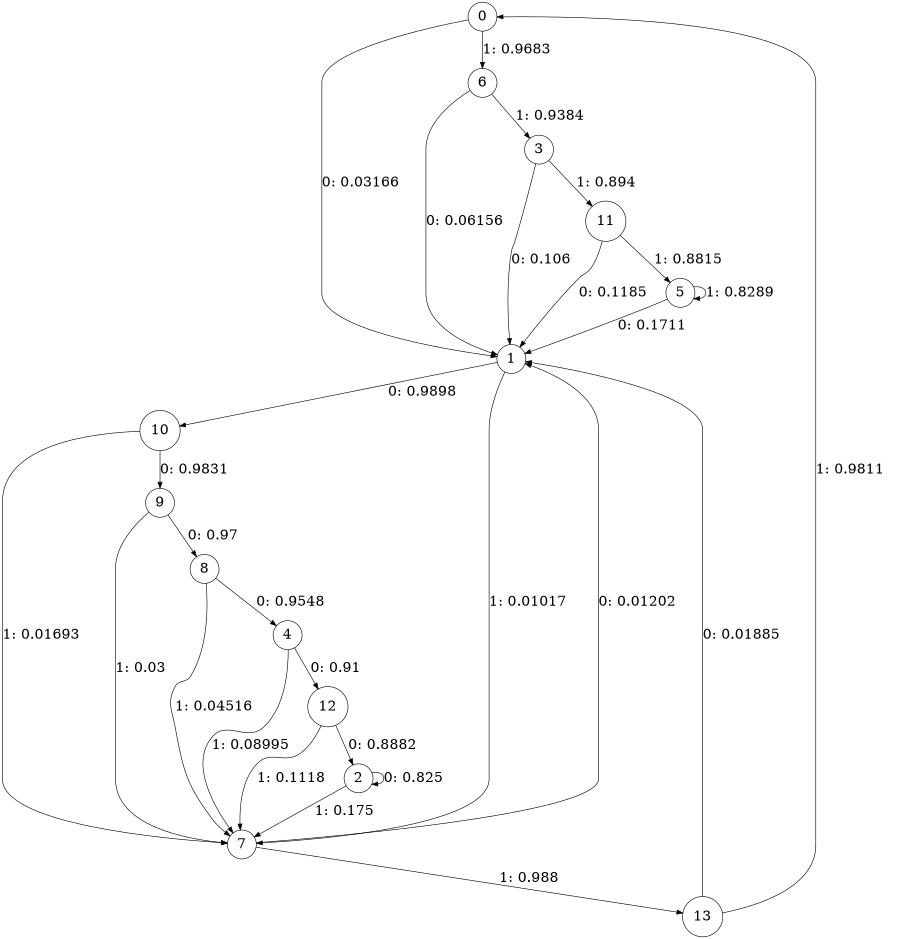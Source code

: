 digraph "ch2_face_grouped_diff_L9" {
size = "6,8.5";
ratio = "fill";
node [shape = circle];
node [fontsize = 24];
edge [fontsize = 24];
0 -> 1 [label = "0: 0.03166  "];
0 -> 6 [label = "1: 0.9683   "];
1 -> 10 [label = "0: 0.9898   "];
1 -> 7 [label = "1: 0.01017  "];
2 -> 2 [label = "0: 0.825    "];
2 -> 7 [label = "1: 0.175    "];
3 -> 1 [label = "0: 0.106    "];
3 -> 11 [label = "1: 0.894    "];
4 -> 12 [label = "0: 0.91     "];
4 -> 7 [label = "1: 0.08995  "];
5 -> 1 [label = "0: 0.1711   "];
5 -> 5 [label = "1: 0.8289   "];
6 -> 1 [label = "0: 0.06156  "];
6 -> 3 [label = "1: 0.9384   "];
7 -> 1 [label = "0: 0.01202  "];
7 -> 13 [label = "1: 0.988    "];
8 -> 4 [label = "0: 0.9548   "];
8 -> 7 [label = "1: 0.04516  "];
9 -> 8 [label = "0: 0.97     "];
9 -> 7 [label = "1: 0.03     "];
10 -> 9 [label = "0: 0.9831   "];
10 -> 7 [label = "1: 0.01693  "];
11 -> 1 [label = "0: 0.1185   "];
11 -> 5 [label = "1: 0.8815   "];
12 -> 2 [label = "0: 0.8882   "];
12 -> 7 [label = "1: 0.1118   "];
13 -> 1 [label = "0: 0.01885  "];
13 -> 0 [label = "1: 0.9811   "];
}